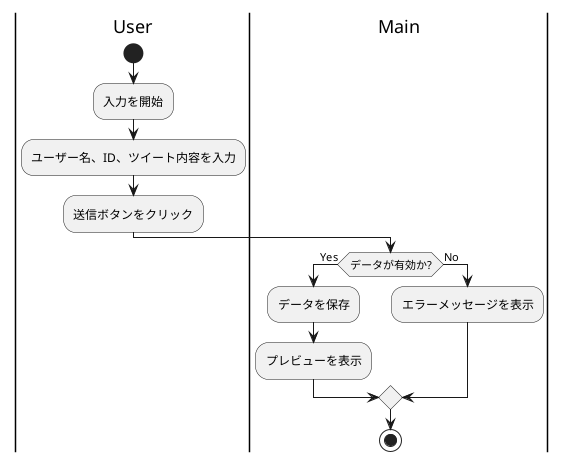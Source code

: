 @startuml
|User|
start
:入力を開始;
:ユーザー名、ID、ツイート内容を入力;
:送信ボタンをクリック;

|Main|
if (データが有効か?) then (Yes)
  :データを保存;
  :プレビューを表示;
else (No)
  :エラーメッセージを表示;
endif
stop
@enduml
